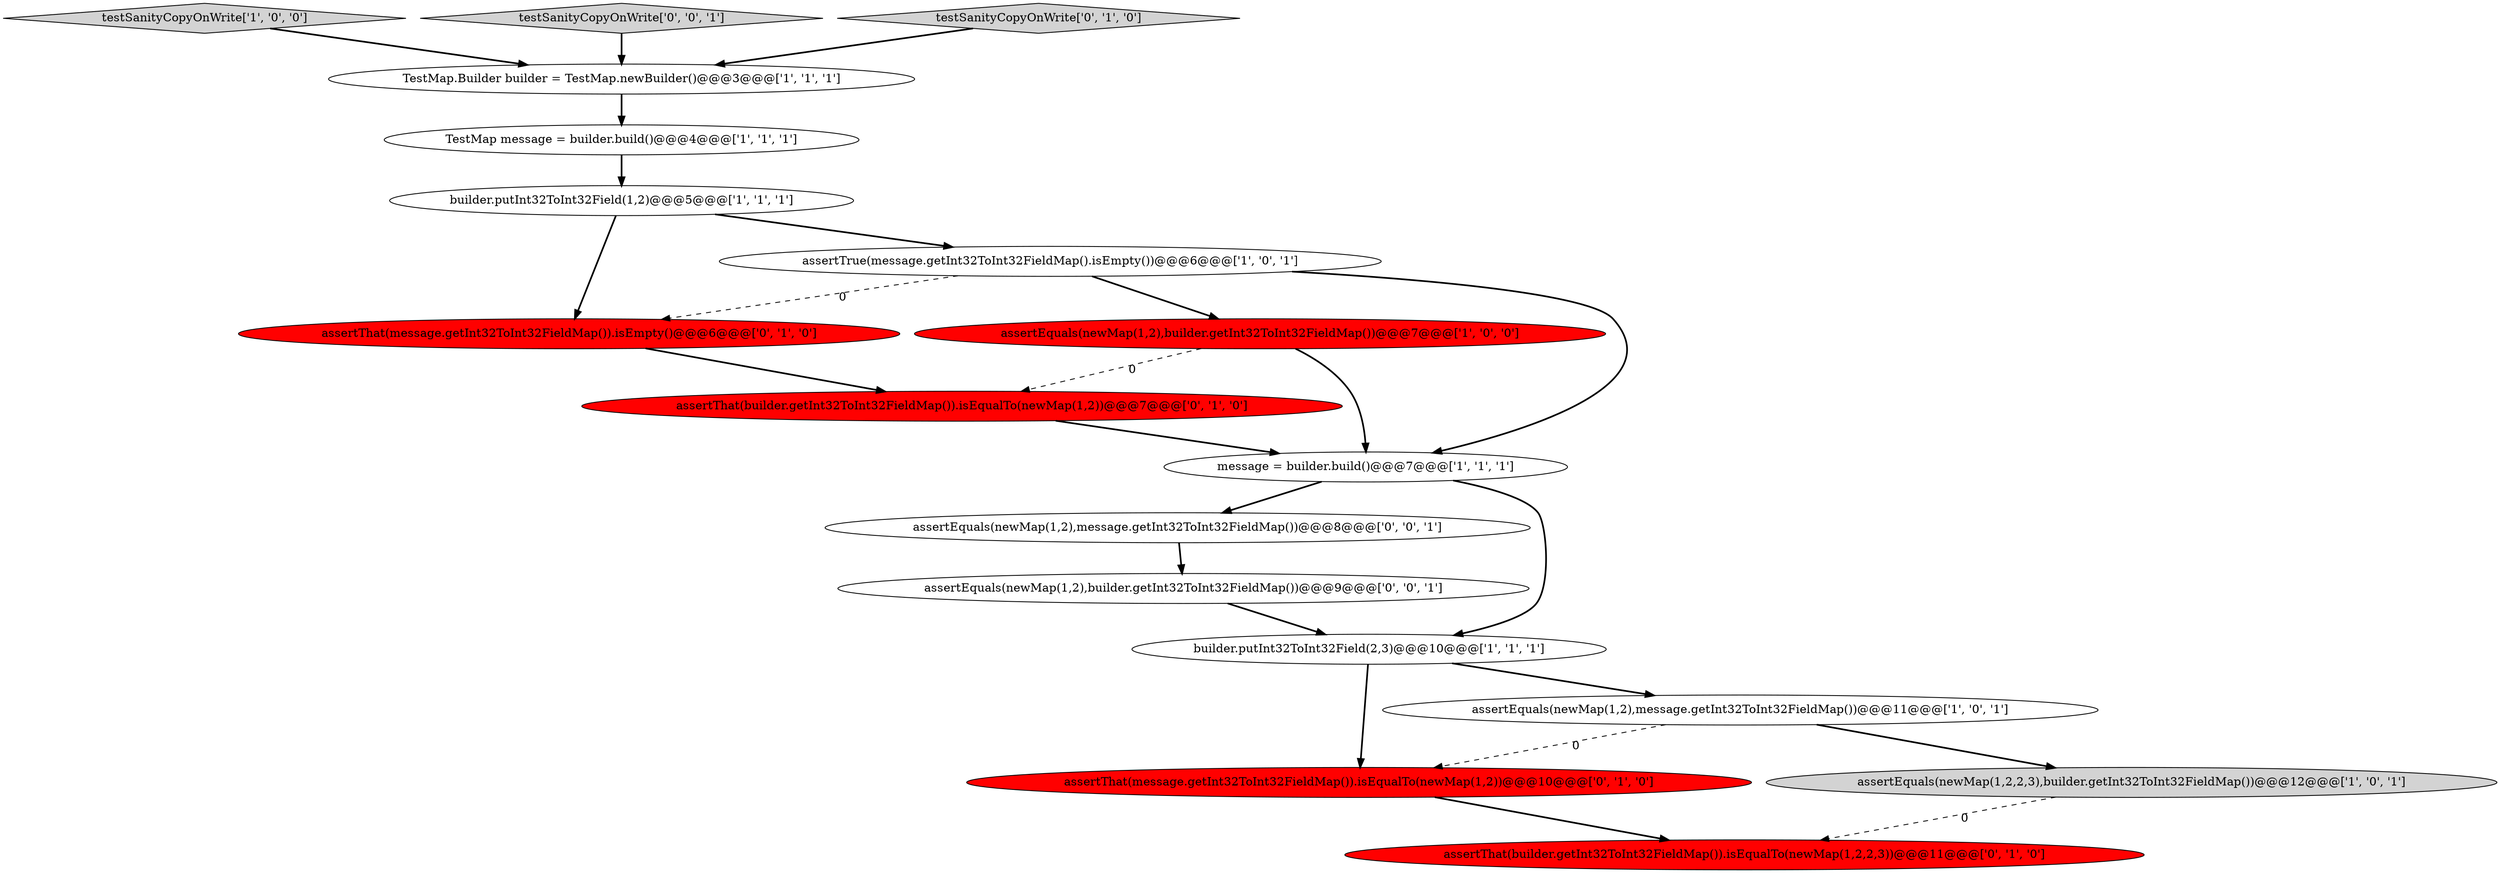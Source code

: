 digraph {
9 [style = filled, label = "builder.putInt32ToInt32Field(2,3)@@@10@@@['1', '1', '1']", fillcolor = white, shape = ellipse image = "AAA0AAABBB1BBB"];
12 [style = filled, label = "assertThat(message.getInt32ToInt32FieldMap()).isEqualTo(newMap(1,2))@@@10@@@['0', '1', '0']", fillcolor = red, shape = ellipse image = "AAA1AAABBB2BBB"];
1 [style = filled, label = "assertEquals(newMap(1,2,2,3),builder.getInt32ToInt32FieldMap())@@@12@@@['1', '0', '1']", fillcolor = lightgray, shape = ellipse image = "AAA0AAABBB1BBB"];
14 [style = filled, label = "assertThat(builder.getInt32ToInt32FieldMap()).isEqualTo(newMap(1,2))@@@7@@@['0', '1', '0']", fillcolor = red, shape = ellipse image = "AAA1AAABBB2BBB"];
2 [style = filled, label = "testSanityCopyOnWrite['1', '0', '0']", fillcolor = lightgray, shape = diamond image = "AAA0AAABBB1BBB"];
3 [style = filled, label = "assertEquals(newMap(1,2),message.getInt32ToInt32FieldMap())@@@11@@@['1', '0', '1']", fillcolor = white, shape = ellipse image = "AAA0AAABBB1BBB"];
17 [style = filled, label = "assertEquals(newMap(1,2),builder.getInt32ToInt32FieldMap())@@@9@@@['0', '0', '1']", fillcolor = white, shape = ellipse image = "AAA0AAABBB3BBB"];
0 [style = filled, label = "assertEquals(newMap(1,2),builder.getInt32ToInt32FieldMap())@@@7@@@['1', '0', '0']", fillcolor = red, shape = ellipse image = "AAA1AAABBB1BBB"];
5 [style = filled, label = "builder.putInt32ToInt32Field(1,2)@@@5@@@['1', '1', '1']", fillcolor = white, shape = ellipse image = "AAA0AAABBB1BBB"];
11 [style = filled, label = "assertThat(builder.getInt32ToInt32FieldMap()).isEqualTo(newMap(1,2,2,3))@@@11@@@['0', '1', '0']", fillcolor = red, shape = ellipse image = "AAA1AAABBB2BBB"];
15 [style = filled, label = "testSanityCopyOnWrite['0', '0', '1']", fillcolor = lightgray, shape = diamond image = "AAA0AAABBB3BBB"];
8 [style = filled, label = "message = builder.build()@@@7@@@['1', '1', '1']", fillcolor = white, shape = ellipse image = "AAA0AAABBB1BBB"];
16 [style = filled, label = "assertEquals(newMap(1,2),message.getInt32ToInt32FieldMap())@@@8@@@['0', '0', '1']", fillcolor = white, shape = ellipse image = "AAA0AAABBB3BBB"];
4 [style = filled, label = "assertTrue(message.getInt32ToInt32FieldMap().isEmpty())@@@6@@@['1', '0', '1']", fillcolor = white, shape = ellipse image = "AAA0AAABBB1BBB"];
6 [style = filled, label = "TestMap.Builder builder = TestMap.newBuilder()@@@3@@@['1', '1', '1']", fillcolor = white, shape = ellipse image = "AAA0AAABBB1BBB"];
13 [style = filled, label = "testSanityCopyOnWrite['0', '1', '0']", fillcolor = lightgray, shape = diamond image = "AAA0AAABBB2BBB"];
10 [style = filled, label = "assertThat(message.getInt32ToInt32FieldMap()).isEmpty()@@@6@@@['0', '1', '0']", fillcolor = red, shape = ellipse image = "AAA1AAABBB2BBB"];
7 [style = filled, label = "TestMap message = builder.build()@@@4@@@['1', '1', '1']", fillcolor = white, shape = ellipse image = "AAA0AAABBB1BBB"];
5->10 [style = bold, label=""];
8->16 [style = bold, label=""];
3->1 [style = bold, label=""];
10->14 [style = bold, label=""];
2->6 [style = bold, label=""];
17->9 [style = bold, label=""];
12->11 [style = bold, label=""];
15->6 [style = bold, label=""];
16->17 [style = bold, label=""];
4->0 [style = bold, label=""];
0->14 [style = dashed, label="0"];
7->5 [style = bold, label=""];
3->12 [style = dashed, label="0"];
1->11 [style = dashed, label="0"];
5->4 [style = bold, label=""];
0->8 [style = bold, label=""];
8->9 [style = bold, label=""];
9->3 [style = bold, label=""];
4->8 [style = bold, label=""];
14->8 [style = bold, label=""];
9->12 [style = bold, label=""];
13->6 [style = bold, label=""];
6->7 [style = bold, label=""];
4->10 [style = dashed, label="0"];
}
